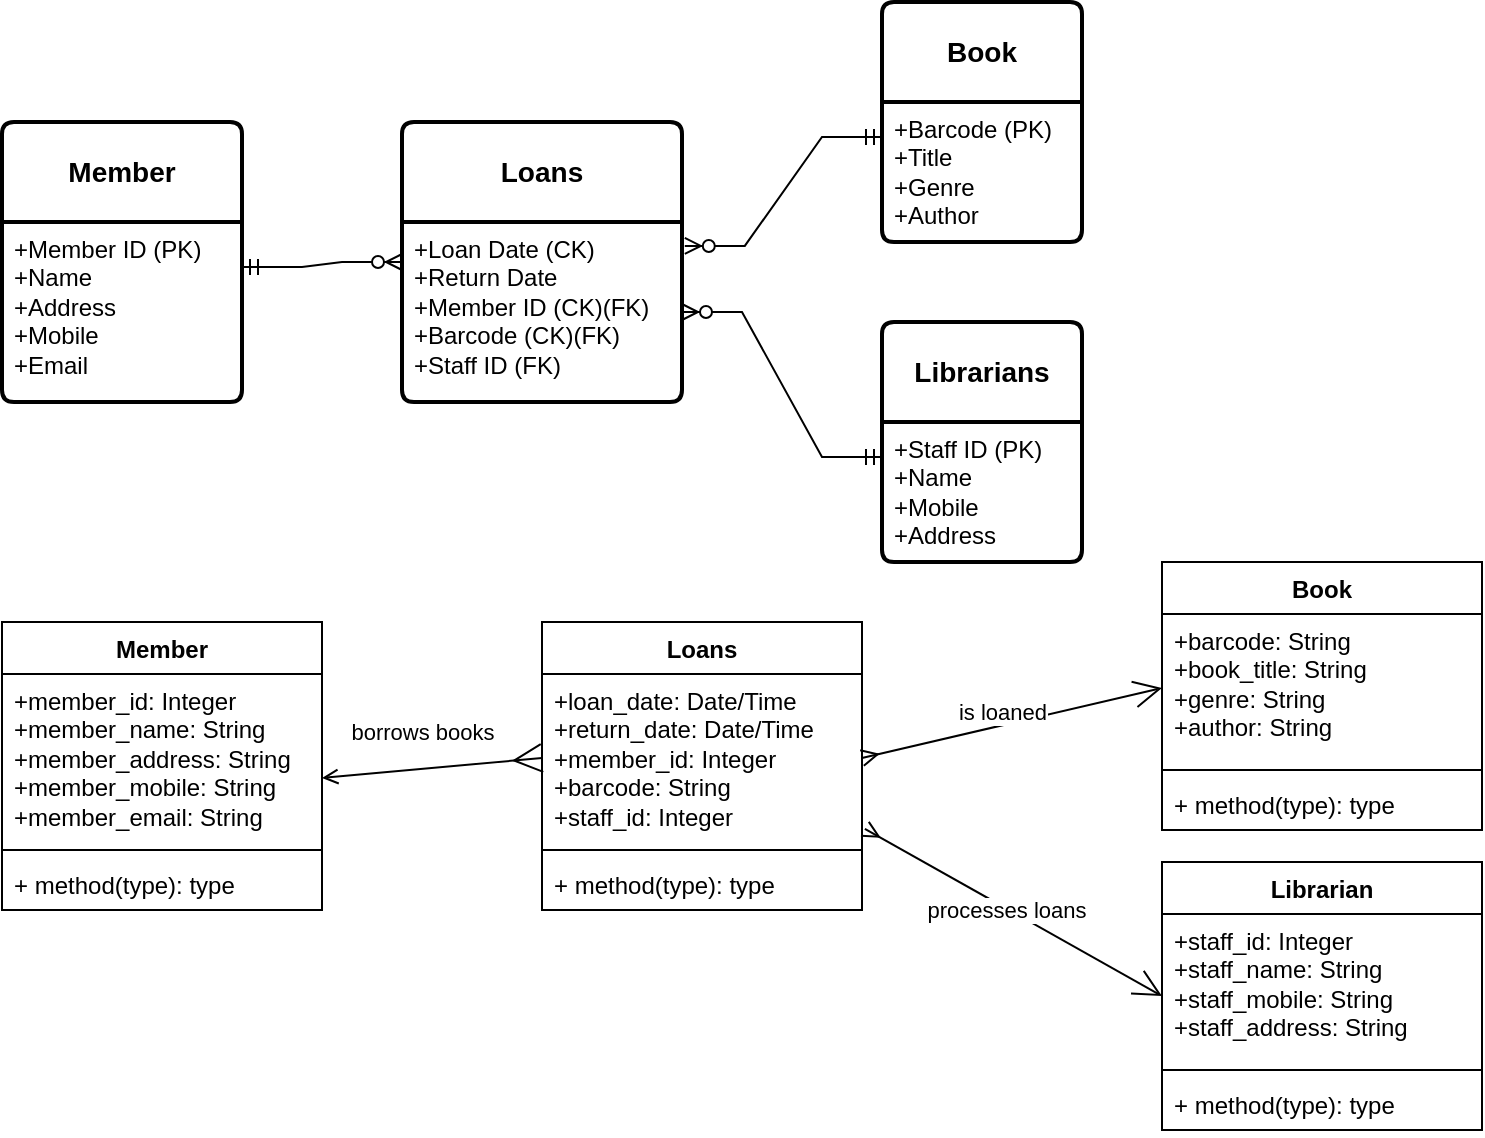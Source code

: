 <mxfile version="24.4.9" type="github">
  <diagram name="Page-1" id="GdCb9U8O7wZpwN62sQ-e">
    <mxGraphModel dx="795" dy="515" grid="1" gridSize="10" guides="1" tooltips="1" connect="1" arrows="1" fold="1" page="1" pageScale="1" pageWidth="850" pageHeight="1100" math="0" shadow="0">
      <root>
        <mxCell id="0" />
        <mxCell id="1" parent="0" />
        <mxCell id="bn6MlCVHY6HRNkUqiRWb-6" value="&lt;b&gt;Book&lt;/b&gt;" style="swimlane;childLayout=stackLayout;horizontal=1;startSize=50;horizontalStack=0;rounded=1;fontSize=14;fontStyle=0;strokeWidth=2;resizeParent=0;resizeLast=1;shadow=0;dashed=0;align=center;arcSize=4;whiteSpace=wrap;html=1;" vertex="1" parent="1">
          <mxGeometry x="460" y="290" width="100" height="120" as="geometry" />
        </mxCell>
        <mxCell id="bn6MlCVHY6HRNkUqiRWb-7" value="+Barcode (PK)&lt;br&gt;+Title&lt;br&gt;+Genre&lt;div&gt;+Author&lt;/div&gt;" style="align=left;strokeColor=none;fillColor=none;spacingLeft=4;fontSize=12;verticalAlign=top;resizable=0;rotatable=0;part=1;html=1;" vertex="1" parent="bn6MlCVHY6HRNkUqiRWb-6">
          <mxGeometry y="50" width="100" height="70" as="geometry" />
        </mxCell>
        <mxCell id="bn6MlCVHY6HRNkUqiRWb-8" value="&lt;b&gt;Member&lt;/b&gt;" style="swimlane;childLayout=stackLayout;horizontal=1;startSize=50;horizontalStack=0;rounded=1;fontSize=14;fontStyle=0;strokeWidth=2;resizeParent=0;resizeLast=1;shadow=0;dashed=0;align=center;arcSize=4;whiteSpace=wrap;html=1;" vertex="1" parent="1">
          <mxGeometry x="20" y="350" width="120" height="140" as="geometry" />
        </mxCell>
        <mxCell id="bn6MlCVHY6HRNkUqiRWb-9" value="+Member ID (PK)&lt;br&gt;+Name&lt;br&gt;+Address&lt;div&gt;+Mobile&lt;/div&gt;&lt;div&gt;+Email&lt;/div&gt;" style="align=left;strokeColor=none;fillColor=none;spacingLeft=4;fontSize=12;verticalAlign=top;resizable=0;rotatable=0;part=1;html=1;" vertex="1" parent="bn6MlCVHY6HRNkUqiRWb-8">
          <mxGeometry y="50" width="120" height="90" as="geometry" />
        </mxCell>
        <mxCell id="bn6MlCVHY6HRNkUqiRWb-10" value="&lt;b&gt;Loans&lt;/b&gt;" style="swimlane;childLayout=stackLayout;horizontal=1;startSize=50;horizontalStack=0;rounded=1;fontSize=14;fontStyle=0;strokeWidth=2;resizeParent=0;resizeLast=1;shadow=0;dashed=0;align=center;arcSize=4;whiteSpace=wrap;html=1;" vertex="1" parent="1">
          <mxGeometry x="220" y="350" width="140" height="140" as="geometry" />
        </mxCell>
        <mxCell id="bn6MlCVHY6HRNkUqiRWb-11" value="+Loan Date (CK)&lt;br&gt;+Return Date&lt;br&gt;+Member ID (CK)(FK)&lt;div&gt;+Barcode (CK)(FK)&lt;/div&gt;&lt;div&gt;+Staff ID (FK)&lt;/div&gt;" style="align=left;strokeColor=none;fillColor=none;spacingLeft=4;fontSize=12;verticalAlign=top;resizable=0;rotatable=0;part=1;html=1;" vertex="1" parent="bn6MlCVHY6HRNkUqiRWb-10">
          <mxGeometry y="50" width="140" height="90" as="geometry" />
        </mxCell>
        <mxCell id="bn6MlCVHY6HRNkUqiRWb-12" value="" style="edgeStyle=entityRelationEdgeStyle;fontSize=12;html=1;endArrow=ERzeroToMany;startArrow=ERmandOne;rounded=0;exitX=1;exitY=0.25;exitDx=0;exitDy=0;entryX=0;entryY=0.5;entryDx=0;entryDy=0;" edge="1" parent="1" source="bn6MlCVHY6HRNkUqiRWb-9" target="bn6MlCVHY6HRNkUqiRWb-10">
          <mxGeometry width="100" height="100" relative="1" as="geometry">
            <mxPoint x="250" y="480" as="sourcePoint" />
            <mxPoint x="350" y="380" as="targetPoint" />
          </mxGeometry>
        </mxCell>
        <mxCell id="bn6MlCVHY6HRNkUqiRWb-14" value="" style="edgeStyle=entityRelationEdgeStyle;fontSize=12;html=1;endArrow=ERzeroToMany;startArrow=ERmandOne;rounded=0;exitX=0;exitY=0.25;exitDx=0;exitDy=0;entryX=1.01;entryY=0.133;entryDx=0;entryDy=0;entryPerimeter=0;" edge="1" parent="1" source="bn6MlCVHY6HRNkUqiRWb-7" target="bn6MlCVHY6HRNkUqiRWb-11">
          <mxGeometry width="100" height="100" relative="1" as="geometry">
            <mxPoint x="310" y="310" as="sourcePoint" />
            <mxPoint x="370" y="472" as="targetPoint" />
          </mxGeometry>
        </mxCell>
        <mxCell id="bn6MlCVHY6HRNkUqiRWb-16" value="&lt;b&gt;Librarians&lt;/b&gt;" style="swimlane;childLayout=stackLayout;horizontal=1;startSize=50;horizontalStack=0;rounded=1;fontSize=14;fontStyle=0;strokeWidth=2;resizeParent=0;resizeLast=1;shadow=0;dashed=0;align=center;arcSize=4;whiteSpace=wrap;html=1;" vertex="1" parent="1">
          <mxGeometry x="460" y="450" width="100" height="120" as="geometry" />
        </mxCell>
        <mxCell id="bn6MlCVHY6HRNkUqiRWb-17" value="+Staff ID (PK)&lt;div&gt;+Name&lt;/div&gt;&lt;div&gt;+Mobile&lt;/div&gt;&lt;div&gt;+Address&lt;/div&gt;" style="align=left;strokeColor=none;fillColor=none;spacingLeft=4;fontSize=12;verticalAlign=top;resizable=0;rotatable=0;part=1;html=1;" vertex="1" parent="bn6MlCVHY6HRNkUqiRWb-16">
          <mxGeometry y="50" width="100" height="70" as="geometry" />
        </mxCell>
        <mxCell id="bn6MlCVHY6HRNkUqiRWb-18" value="" style="edgeStyle=entityRelationEdgeStyle;fontSize=12;html=1;endArrow=ERzeroToMany;startArrow=ERmandOne;rounded=0;exitX=0;exitY=0.25;exitDx=0;exitDy=0;entryX=1;entryY=0.5;entryDx=0;entryDy=0;" edge="1" parent="1" source="bn6MlCVHY6HRNkUqiRWb-17" target="bn6MlCVHY6HRNkUqiRWb-11">
          <mxGeometry width="100" height="100" relative="1" as="geometry">
            <mxPoint x="400" y="338" as="sourcePoint" />
            <mxPoint x="331" y="503" as="targetPoint" />
          </mxGeometry>
        </mxCell>
        <mxCell id="bn6MlCVHY6HRNkUqiRWb-19" value="Member" style="swimlane;fontStyle=1;align=center;verticalAlign=top;childLayout=stackLayout;horizontal=1;startSize=26;horizontalStack=0;resizeParent=1;resizeParentMax=0;resizeLast=0;collapsible=1;marginBottom=0;whiteSpace=wrap;html=1;" vertex="1" parent="1">
          <mxGeometry x="20" y="600" width="160" height="144" as="geometry" />
        </mxCell>
        <mxCell id="bn6MlCVHY6HRNkUqiRWb-20" value="&lt;span style=&quot;text-wrap: nowrap;&quot;&gt;+member_id: Integer&lt;/span&gt;&lt;br style=&quot;text-wrap: nowrap;&quot;&gt;&lt;span style=&quot;text-wrap: nowrap;&quot;&gt;+member_name: String&lt;/span&gt;&lt;br style=&quot;text-wrap: nowrap;&quot;&gt;&lt;span style=&quot;text-wrap: nowrap;&quot;&gt;+member_address: String&lt;/span&gt;&lt;div style=&quot;text-wrap: nowrap;&quot;&gt;+member_mobile: String&lt;/div&gt;&lt;div style=&quot;text-wrap: nowrap;&quot;&gt;+member_email: String&lt;/div&gt;" style="text;strokeColor=none;fillColor=none;align=left;verticalAlign=top;spacingLeft=4;spacingRight=4;overflow=hidden;rotatable=0;points=[[0,0.5],[1,0.5]];portConstraint=eastwest;whiteSpace=wrap;html=1;" vertex="1" parent="bn6MlCVHY6HRNkUqiRWb-19">
          <mxGeometry y="26" width="160" height="84" as="geometry" />
        </mxCell>
        <mxCell id="bn6MlCVHY6HRNkUqiRWb-21" value="" style="line;strokeWidth=1;fillColor=none;align=left;verticalAlign=middle;spacingTop=-1;spacingLeft=3;spacingRight=3;rotatable=0;labelPosition=right;points=[];portConstraint=eastwest;strokeColor=inherit;" vertex="1" parent="bn6MlCVHY6HRNkUqiRWb-19">
          <mxGeometry y="110" width="160" height="8" as="geometry" />
        </mxCell>
        <mxCell id="bn6MlCVHY6HRNkUqiRWb-22" value="+ method(type): type" style="text;strokeColor=none;fillColor=none;align=left;verticalAlign=top;spacingLeft=4;spacingRight=4;overflow=hidden;rotatable=0;points=[[0,0.5],[1,0.5]];portConstraint=eastwest;whiteSpace=wrap;html=1;" vertex="1" parent="bn6MlCVHY6HRNkUqiRWb-19">
          <mxGeometry y="118" width="160" height="26" as="geometry" />
        </mxCell>
        <mxCell id="bn6MlCVHY6HRNkUqiRWb-27" value="Loans" style="swimlane;fontStyle=1;align=center;verticalAlign=top;childLayout=stackLayout;horizontal=1;startSize=26;horizontalStack=0;resizeParent=1;resizeParentMax=0;resizeLast=0;collapsible=1;marginBottom=0;whiteSpace=wrap;html=1;" vertex="1" parent="1">
          <mxGeometry x="290" y="600" width="160" height="144" as="geometry" />
        </mxCell>
        <mxCell id="bn6MlCVHY6HRNkUqiRWb-28" value="&lt;span style=&quot;text-wrap: nowrap;&quot;&gt;+loan_date: Date/Time&lt;/span&gt;&lt;br style=&quot;text-wrap: nowrap;&quot;&gt;&lt;span style=&quot;text-wrap: nowrap;&quot;&gt;+return_date: Date/Time&lt;/span&gt;&lt;br style=&quot;text-wrap: nowrap;&quot;&gt;&lt;span style=&quot;text-wrap: nowrap;&quot;&gt;+member_id: Integer&lt;/span&gt;&lt;div style=&quot;text-wrap: nowrap;&quot;&gt;+barcode: String&lt;/div&gt;&lt;div style=&quot;text-wrap: nowrap;&quot;&gt;+staff_id: Integer&lt;/div&gt;" style="text;strokeColor=none;fillColor=none;align=left;verticalAlign=top;spacingLeft=4;spacingRight=4;overflow=hidden;rotatable=0;points=[[0,0.5],[1,0.5]];portConstraint=eastwest;whiteSpace=wrap;html=1;" vertex="1" parent="bn6MlCVHY6HRNkUqiRWb-27">
          <mxGeometry y="26" width="160" height="84" as="geometry" />
        </mxCell>
        <mxCell id="bn6MlCVHY6HRNkUqiRWb-29" value="" style="line;strokeWidth=1;fillColor=none;align=left;verticalAlign=middle;spacingTop=-1;spacingLeft=3;spacingRight=3;rotatable=0;labelPosition=right;points=[];portConstraint=eastwest;strokeColor=inherit;" vertex="1" parent="bn6MlCVHY6HRNkUqiRWb-27">
          <mxGeometry y="110" width="160" height="8" as="geometry" />
        </mxCell>
        <mxCell id="bn6MlCVHY6HRNkUqiRWb-30" value="+ method(type): type" style="text;strokeColor=none;fillColor=none;align=left;verticalAlign=top;spacingLeft=4;spacingRight=4;overflow=hidden;rotatable=0;points=[[0,0.5],[1,0.5]];portConstraint=eastwest;whiteSpace=wrap;html=1;" vertex="1" parent="bn6MlCVHY6HRNkUqiRWb-27">
          <mxGeometry y="118" width="160" height="26" as="geometry" />
        </mxCell>
        <mxCell id="bn6MlCVHY6HRNkUqiRWb-31" value="Book" style="swimlane;fontStyle=1;align=center;verticalAlign=top;childLayout=stackLayout;horizontal=1;startSize=26;horizontalStack=0;resizeParent=1;resizeParentMax=0;resizeLast=0;collapsible=1;marginBottom=0;whiteSpace=wrap;html=1;" vertex="1" parent="1">
          <mxGeometry x="600" y="570" width="160" height="134" as="geometry" />
        </mxCell>
        <mxCell id="bn6MlCVHY6HRNkUqiRWb-32" value="&lt;span style=&quot;text-wrap: nowrap;&quot;&gt;+barcode: String&lt;/span&gt;&lt;div&gt;&lt;span style=&quot;text-wrap: nowrap;&quot;&gt;+book_title: String&lt;/span&gt;&lt;br style=&quot;text-wrap: nowrap;&quot;&gt;&lt;span style=&quot;text-wrap: nowrap;&quot;&gt;+genre: String&lt;/span&gt;&lt;div style=&quot;text-wrap: nowrap;&quot;&gt;+author: String&lt;/div&gt;&lt;/div&gt;" style="text;strokeColor=none;fillColor=none;align=left;verticalAlign=top;spacingLeft=4;spacingRight=4;overflow=hidden;rotatable=0;points=[[0,0.5],[1,0.5]];portConstraint=eastwest;whiteSpace=wrap;html=1;" vertex="1" parent="bn6MlCVHY6HRNkUqiRWb-31">
          <mxGeometry y="26" width="160" height="74" as="geometry" />
        </mxCell>
        <mxCell id="bn6MlCVHY6HRNkUqiRWb-33" value="" style="line;strokeWidth=1;fillColor=none;align=left;verticalAlign=middle;spacingTop=-1;spacingLeft=3;spacingRight=3;rotatable=0;labelPosition=right;points=[];portConstraint=eastwest;strokeColor=inherit;" vertex="1" parent="bn6MlCVHY6HRNkUqiRWb-31">
          <mxGeometry y="100" width="160" height="8" as="geometry" />
        </mxCell>
        <mxCell id="bn6MlCVHY6HRNkUqiRWb-34" value="+ method(type): type" style="text;strokeColor=none;fillColor=none;align=left;verticalAlign=top;spacingLeft=4;spacingRight=4;overflow=hidden;rotatable=0;points=[[0,0.5],[1,0.5]];portConstraint=eastwest;whiteSpace=wrap;html=1;" vertex="1" parent="bn6MlCVHY6HRNkUqiRWb-31">
          <mxGeometry y="108" width="160" height="26" as="geometry" />
        </mxCell>
        <mxCell id="bn6MlCVHY6HRNkUqiRWb-35" value="Librarian" style="swimlane;fontStyle=1;align=center;verticalAlign=top;childLayout=stackLayout;horizontal=1;startSize=26;horizontalStack=0;resizeParent=1;resizeParentMax=0;resizeLast=0;collapsible=1;marginBottom=0;whiteSpace=wrap;html=1;" vertex="1" parent="1">
          <mxGeometry x="600" y="720" width="160" height="134" as="geometry" />
        </mxCell>
        <mxCell id="bn6MlCVHY6HRNkUqiRWb-36" value="&lt;span style=&quot;text-wrap: nowrap;&quot;&gt;+staff_id: Integer&lt;/span&gt;&lt;div style=&quot;text-wrap: nowrap;&quot;&gt;+staff_name: String&lt;/div&gt;&lt;div style=&quot;text-wrap: nowrap;&quot;&gt;+staff_mobile: String&lt;/div&gt;&lt;div style=&quot;text-wrap: nowrap;&quot;&gt;+staff_address: String&lt;/div&gt;" style="text;strokeColor=none;fillColor=none;align=left;verticalAlign=top;spacingLeft=4;spacingRight=4;overflow=hidden;rotatable=0;points=[[0,0.5],[1,0.5]];portConstraint=eastwest;whiteSpace=wrap;html=1;" vertex="1" parent="bn6MlCVHY6HRNkUqiRWb-35">
          <mxGeometry y="26" width="160" height="74" as="geometry" />
        </mxCell>
        <mxCell id="bn6MlCVHY6HRNkUqiRWb-37" value="" style="line;strokeWidth=1;fillColor=none;align=left;verticalAlign=middle;spacingTop=-1;spacingLeft=3;spacingRight=3;rotatable=0;labelPosition=right;points=[];portConstraint=eastwest;strokeColor=inherit;" vertex="1" parent="bn6MlCVHY6HRNkUqiRWb-35">
          <mxGeometry y="100" width="160" height="8" as="geometry" />
        </mxCell>
        <mxCell id="bn6MlCVHY6HRNkUqiRWb-38" value="+ method(type): type" style="text;strokeColor=none;fillColor=none;align=left;verticalAlign=top;spacingLeft=4;spacingRight=4;overflow=hidden;rotatable=0;points=[[0,0.5],[1,0.5]];portConstraint=eastwest;whiteSpace=wrap;html=1;" vertex="1" parent="bn6MlCVHY6HRNkUqiRWb-35">
          <mxGeometry y="108" width="160" height="26" as="geometry" />
        </mxCell>
        <mxCell id="bn6MlCVHY6HRNkUqiRWb-39" value="" style="endArrow=open;endFill=0;endSize=12;html=1;rounded=0;entryX=0;entryY=0.5;entryDx=0;entryDy=0;exitX=1;exitY=0.5;exitDx=0;exitDy=0;startArrow=ERmany;startFill=0;" edge="1" parent="1" source="bn6MlCVHY6HRNkUqiRWb-28" target="bn6MlCVHY6HRNkUqiRWb-32">
          <mxGeometry width="160" relative="1" as="geometry">
            <mxPoint x="390" y="580" as="sourcePoint" />
            <mxPoint x="550" y="580" as="targetPoint" />
          </mxGeometry>
        </mxCell>
        <mxCell id="bn6MlCVHY6HRNkUqiRWb-40" value="is loaned" style="edgeLabel;html=1;align=center;verticalAlign=middle;resizable=0;points=[];" vertex="1" connectable="0" parent="bn6MlCVHY6HRNkUqiRWb-39">
          <mxGeometry x="0.074" y="1" relative="1" as="geometry">
            <mxPoint x="-10" y="-4" as="offset" />
          </mxGeometry>
        </mxCell>
        <mxCell id="bn6MlCVHY6HRNkUqiRWb-41" value="" style="endArrow=ERmany;endFill=0;endSize=12;html=1;rounded=0;entryX=0;entryY=0.5;entryDx=0;entryDy=0;startArrow=open;startFill=0;" edge="1" parent="1" target="bn6MlCVHY6HRNkUqiRWb-28">
          <mxGeometry width="160" relative="1" as="geometry">
            <mxPoint x="180" y="678" as="sourcePoint" />
            <mxPoint x="550" y="580" as="targetPoint" />
          </mxGeometry>
        </mxCell>
        <mxCell id="bn6MlCVHY6HRNkUqiRWb-42" value="borrows books" style="edgeLabel;html=1;align=center;verticalAlign=middle;resizable=0;points=[];" vertex="1" connectable="0" parent="bn6MlCVHY6HRNkUqiRWb-41">
          <mxGeometry x="-0.195" y="1" relative="1" as="geometry">
            <mxPoint x="6" y="-18" as="offset" />
          </mxGeometry>
        </mxCell>
        <mxCell id="bn6MlCVHY6HRNkUqiRWb-43" value="" style="endArrow=open;endFill=1;endSize=12;html=1;rounded=0;entryX=0;entryY=0.5;entryDx=0;entryDy=0;exitX=1.009;exitY=0.922;exitDx=0;exitDy=0;startArrow=ERmany;startFill=0;exitPerimeter=0;" edge="1" parent="1" source="bn6MlCVHY6HRNkUqiRWb-28" target="bn6MlCVHY6HRNkUqiRWb-35">
          <mxGeometry width="160" relative="1" as="geometry">
            <mxPoint x="453" y="700" as="sourcePoint" />
            <mxPoint x="550" y="580" as="targetPoint" />
          </mxGeometry>
        </mxCell>
        <mxCell id="bn6MlCVHY6HRNkUqiRWb-44" value="processes loans" style="edgeLabel;html=1;align=center;verticalAlign=middle;resizable=0;points=[];" vertex="1" connectable="0" parent="bn6MlCVHY6HRNkUqiRWb-43">
          <mxGeometry x="-0.052" y="-1" relative="1" as="geometry">
            <mxPoint as="offset" />
          </mxGeometry>
        </mxCell>
      </root>
    </mxGraphModel>
  </diagram>
</mxfile>
